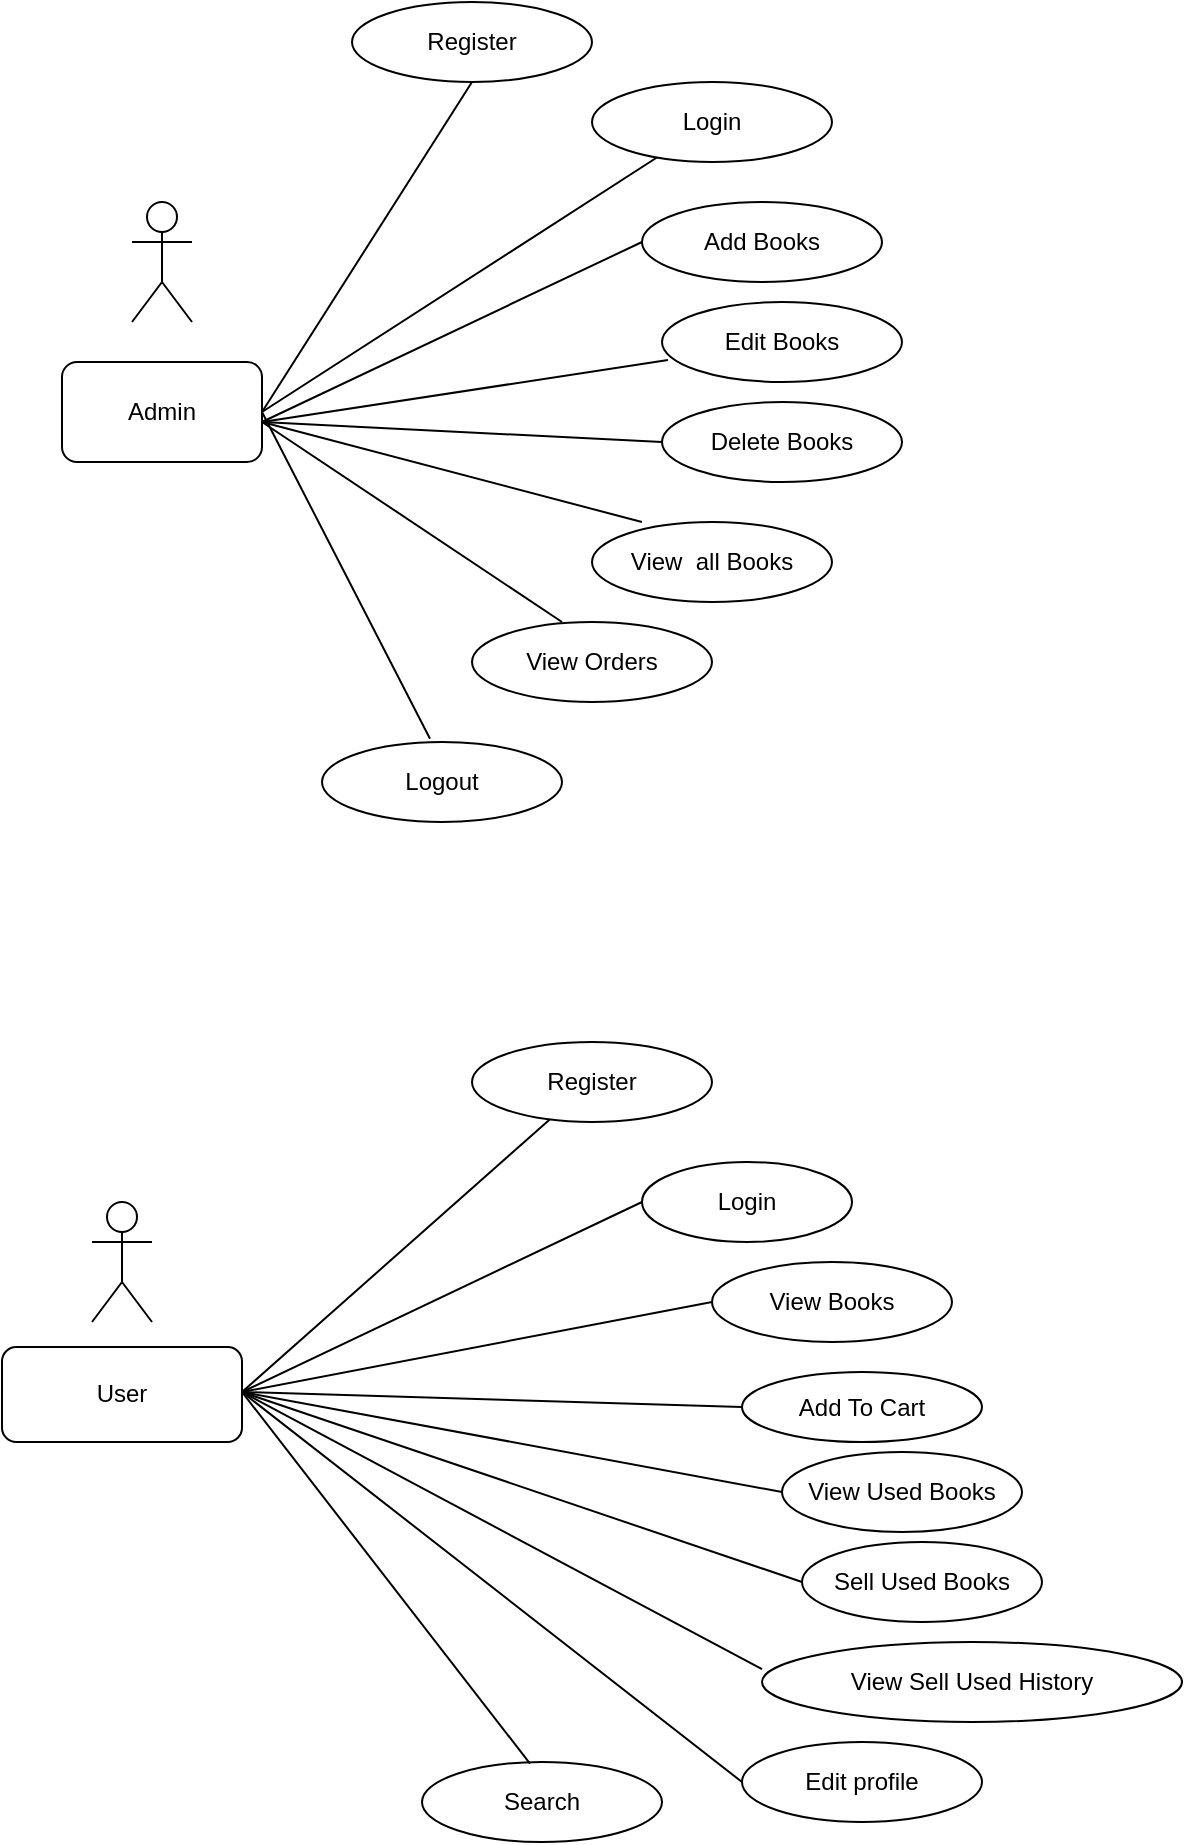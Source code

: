 <mxfile version="21.1.4" type="device">
  <diagram name="Page-1" id="ogtU3LzNdy-I8aaYnl3I">
    <mxGraphModel dx="880" dy="484" grid="1" gridSize="10" guides="1" tooltips="1" connect="1" arrows="1" fold="1" page="1" pageScale="1" pageWidth="850" pageHeight="1100" math="0" shadow="0">
      <root>
        <mxCell id="0" />
        <mxCell id="1" parent="0" />
        <mxCell id="Jfc9MSG-SvQLUjMFfGva-1" value="Login" style="ellipse;whiteSpace=wrap;html=1;" vertex="1" parent="1">
          <mxGeometry x="425" y="50" width="120" height="40" as="geometry" />
        </mxCell>
        <mxCell id="Jfc9MSG-SvQLUjMFfGva-2" value="Admin" style="rounded=1;whiteSpace=wrap;html=1;" vertex="1" parent="1">
          <mxGeometry x="160" y="190" width="100" height="50" as="geometry" />
        </mxCell>
        <mxCell id="Jfc9MSG-SvQLUjMFfGva-3" value="Add Books" style="ellipse;whiteSpace=wrap;html=1;" vertex="1" parent="1">
          <mxGeometry x="450" y="110" width="120" height="40" as="geometry" />
        </mxCell>
        <mxCell id="Jfc9MSG-SvQLUjMFfGva-4" value="Edit Books" style="ellipse;whiteSpace=wrap;html=1;" vertex="1" parent="1">
          <mxGeometry x="460" y="160" width="120" height="40" as="geometry" />
        </mxCell>
        <mxCell id="Jfc9MSG-SvQLUjMFfGva-5" value="Delete Books" style="ellipse;whiteSpace=wrap;html=1;" vertex="1" parent="1">
          <mxGeometry x="460" y="210" width="120" height="40" as="geometry" />
        </mxCell>
        <mxCell id="Jfc9MSG-SvQLUjMFfGva-6" value="View&amp;nbsp; all Books" style="ellipse;whiteSpace=wrap;html=1;" vertex="1" parent="1">
          <mxGeometry x="425" y="270" width="120" height="40" as="geometry" />
        </mxCell>
        <mxCell id="Jfc9MSG-SvQLUjMFfGva-7" value="View Orders" style="ellipse;whiteSpace=wrap;html=1;" vertex="1" parent="1">
          <mxGeometry x="365" y="320" width="120" height="40" as="geometry" />
        </mxCell>
        <mxCell id="Jfc9MSG-SvQLUjMFfGva-8" value="Register" style="ellipse;whiteSpace=wrap;html=1;" vertex="1" parent="1">
          <mxGeometry x="305" y="10" width="120" height="40" as="geometry" />
        </mxCell>
        <mxCell id="Jfc9MSG-SvQLUjMFfGva-9" value="" style="endArrow=none;html=1;rounded=0;exitX=1;exitY=0.5;exitDx=0;exitDy=0;entryX=0.5;entryY=1;entryDx=0;entryDy=0;" edge="1" parent="1" source="Jfc9MSG-SvQLUjMFfGva-2" target="Jfc9MSG-SvQLUjMFfGva-8">
          <mxGeometry width="50" height="50" relative="1" as="geometry">
            <mxPoint x="400" y="280" as="sourcePoint" />
            <mxPoint x="450" y="230" as="targetPoint" />
          </mxGeometry>
        </mxCell>
        <mxCell id="Jfc9MSG-SvQLUjMFfGva-11" value="" style="endArrow=none;html=1;rounded=0;exitX=1;exitY=0.5;exitDx=0;exitDy=0;" edge="1" parent="1" source="Jfc9MSG-SvQLUjMFfGva-2" target="Jfc9MSG-SvQLUjMFfGva-1">
          <mxGeometry width="50" height="50" relative="1" as="geometry">
            <mxPoint x="400" y="280" as="sourcePoint" />
            <mxPoint x="450" y="230" as="targetPoint" />
          </mxGeometry>
        </mxCell>
        <mxCell id="Jfc9MSG-SvQLUjMFfGva-12" value="" style="endArrow=none;html=1;rounded=0;entryX=0;entryY=0.5;entryDx=0;entryDy=0;" edge="1" parent="1" target="Jfc9MSG-SvQLUjMFfGva-3">
          <mxGeometry width="50" height="50" relative="1" as="geometry">
            <mxPoint x="260" y="220" as="sourcePoint" />
            <mxPoint x="450" y="230" as="targetPoint" />
          </mxGeometry>
        </mxCell>
        <mxCell id="Jfc9MSG-SvQLUjMFfGva-14" value="" style="endArrow=none;html=1;rounded=0;entryX=0.025;entryY=0.725;entryDx=0;entryDy=0;entryPerimeter=0;" edge="1" parent="1" target="Jfc9MSG-SvQLUjMFfGva-4">
          <mxGeometry width="50" height="50" relative="1" as="geometry">
            <mxPoint x="260" y="220" as="sourcePoint" />
            <mxPoint x="450" y="230" as="targetPoint" />
          </mxGeometry>
        </mxCell>
        <mxCell id="Jfc9MSG-SvQLUjMFfGva-15" value="" style="endArrow=none;html=1;rounded=0;entryX=0;entryY=0.5;entryDx=0;entryDy=0;" edge="1" parent="1" target="Jfc9MSG-SvQLUjMFfGva-5">
          <mxGeometry width="50" height="50" relative="1" as="geometry">
            <mxPoint x="260" y="220" as="sourcePoint" />
            <mxPoint x="450" y="230" as="targetPoint" />
          </mxGeometry>
        </mxCell>
        <mxCell id="Jfc9MSG-SvQLUjMFfGva-16" value="" style="endArrow=none;html=1;rounded=0;entryX=0.208;entryY=0;entryDx=0;entryDy=0;entryPerimeter=0;" edge="1" parent="1" target="Jfc9MSG-SvQLUjMFfGva-6">
          <mxGeometry width="50" height="50" relative="1" as="geometry">
            <mxPoint x="260" y="220" as="sourcePoint" />
            <mxPoint x="450" y="230" as="targetPoint" />
          </mxGeometry>
        </mxCell>
        <mxCell id="Jfc9MSG-SvQLUjMFfGva-17" value="" style="endArrow=none;html=1;rounded=0;entryX=0.375;entryY=0;entryDx=0;entryDy=0;entryPerimeter=0;" edge="1" parent="1" target="Jfc9MSG-SvQLUjMFfGva-7">
          <mxGeometry width="50" height="50" relative="1" as="geometry">
            <mxPoint x="260" y="220" as="sourcePoint" />
            <mxPoint x="450" y="230" as="targetPoint" />
          </mxGeometry>
        </mxCell>
        <mxCell id="Jfc9MSG-SvQLUjMFfGva-18" value="Logout" style="ellipse;whiteSpace=wrap;html=1;" vertex="1" parent="1">
          <mxGeometry x="290" y="380" width="120" height="40" as="geometry" />
        </mxCell>
        <mxCell id="Jfc9MSG-SvQLUjMFfGva-19" value="" style="endArrow=none;html=1;rounded=0;entryX=0.45;entryY=-0.04;entryDx=0;entryDy=0;entryPerimeter=0;" edge="1" parent="1" target="Jfc9MSG-SvQLUjMFfGva-18">
          <mxGeometry width="50" height="50" relative="1" as="geometry">
            <mxPoint x="260" y="215" as="sourcePoint" />
            <mxPoint x="290" y="320" as="targetPoint" />
          </mxGeometry>
        </mxCell>
        <mxCell id="Jfc9MSG-SvQLUjMFfGva-20" value="" style="shape=umlActor;verticalLabelPosition=bottom;verticalAlign=top;html=1;outlineConnect=0;" vertex="1" parent="1">
          <mxGeometry x="195" y="110" width="30" height="60" as="geometry" />
        </mxCell>
        <mxCell id="Jfc9MSG-SvQLUjMFfGva-29" value="Register" style="ellipse;whiteSpace=wrap;html=1;" vertex="1" parent="1">
          <mxGeometry x="365" y="530" width="120" height="40" as="geometry" />
        </mxCell>
        <mxCell id="Jfc9MSG-SvQLUjMFfGva-30" value="Login" style="ellipse;whiteSpace=wrap;html=1;" vertex="1" parent="1">
          <mxGeometry x="450" y="590" width="105" height="40" as="geometry" />
        </mxCell>
        <mxCell id="Jfc9MSG-SvQLUjMFfGva-31" value="View Books" style="ellipse;whiteSpace=wrap;html=1;" vertex="1" parent="1">
          <mxGeometry x="485" y="640" width="120" height="40" as="geometry" />
        </mxCell>
        <mxCell id="Jfc9MSG-SvQLUjMFfGva-32" value="Add To Cart" style="ellipse;whiteSpace=wrap;html=1;" vertex="1" parent="1">
          <mxGeometry x="500" y="695" width="120" height="35" as="geometry" />
        </mxCell>
        <mxCell id="Jfc9MSG-SvQLUjMFfGva-33" value="View Used Books" style="ellipse;whiteSpace=wrap;html=1;" vertex="1" parent="1">
          <mxGeometry x="520" y="735" width="120" height="40" as="geometry" />
        </mxCell>
        <mxCell id="Jfc9MSG-SvQLUjMFfGva-34" value="Sell Used Books" style="ellipse;whiteSpace=wrap;html=1;" vertex="1" parent="1">
          <mxGeometry x="530" y="780" width="120" height="40" as="geometry" />
        </mxCell>
        <mxCell id="Jfc9MSG-SvQLUjMFfGva-37" value="Edit profile" style="ellipse;whiteSpace=wrap;html=1;" vertex="1" parent="1">
          <mxGeometry x="500" y="880" width="120" height="40" as="geometry" />
        </mxCell>
        <mxCell id="Jfc9MSG-SvQLUjMFfGva-38" value="Search" style="ellipse;whiteSpace=wrap;html=1;" vertex="1" parent="1">
          <mxGeometry x="340" y="890" width="120" height="40" as="geometry" />
        </mxCell>
        <mxCell id="Jfc9MSG-SvQLUjMFfGva-39" value="" style="endArrow=none;html=1;rounded=0;exitX=1;exitY=0.25;exitDx=0;exitDy=0;" edge="1" parent="1" target="Jfc9MSG-SvQLUjMFfGva-29">
          <mxGeometry width="50" height="50" relative="1" as="geometry">
            <mxPoint x="250" y="705" as="sourcePoint" />
            <mxPoint x="450" y="840" as="targetPoint" />
          </mxGeometry>
        </mxCell>
        <mxCell id="Jfc9MSG-SvQLUjMFfGva-40" value="" style="endArrow=none;html=1;rounded=0;exitX=1;exitY=0.25;exitDx=0;exitDy=0;entryX=0;entryY=0.5;entryDx=0;entryDy=0;" edge="1" parent="1" target="Jfc9MSG-SvQLUjMFfGva-30">
          <mxGeometry width="50" height="50" relative="1" as="geometry">
            <mxPoint x="250" y="705" as="sourcePoint" />
            <mxPoint x="430" y="660" as="targetPoint" />
          </mxGeometry>
        </mxCell>
        <mxCell id="Jfc9MSG-SvQLUjMFfGva-41" value="" style="endArrow=none;html=1;rounded=0;exitX=1;exitY=0.25;exitDx=0;exitDy=0;entryX=0;entryY=0.5;entryDx=0;entryDy=0;" edge="1" parent="1" target="Jfc9MSG-SvQLUjMFfGva-31">
          <mxGeometry width="50" height="50" relative="1" as="geometry">
            <mxPoint x="250" y="705" as="sourcePoint" />
            <mxPoint x="450" y="810" as="targetPoint" />
          </mxGeometry>
        </mxCell>
        <mxCell id="Jfc9MSG-SvQLUjMFfGva-42" value="" style="endArrow=none;html=1;rounded=0;exitX=1;exitY=0.25;exitDx=0;exitDy=0;entryX=0;entryY=0.5;entryDx=0;entryDy=0;" edge="1" parent="1" target="Jfc9MSG-SvQLUjMFfGva-32">
          <mxGeometry width="50" height="50" relative="1" as="geometry">
            <mxPoint x="250" y="705" as="sourcePoint" />
            <mxPoint x="450" y="810" as="targetPoint" />
          </mxGeometry>
        </mxCell>
        <mxCell id="Jfc9MSG-SvQLUjMFfGva-43" value="" style="endArrow=none;html=1;rounded=0;exitX=1;exitY=0.25;exitDx=0;exitDy=0;entryX=0;entryY=0.5;entryDx=0;entryDy=0;" edge="1" parent="1" target="Jfc9MSG-SvQLUjMFfGva-33">
          <mxGeometry width="50" height="50" relative="1" as="geometry">
            <mxPoint x="250" y="705" as="sourcePoint" />
            <mxPoint x="450" y="810" as="targetPoint" />
          </mxGeometry>
        </mxCell>
        <mxCell id="Jfc9MSG-SvQLUjMFfGva-44" value="" style="endArrow=none;html=1;rounded=0;exitX=1;exitY=0.25;exitDx=0;exitDy=0;entryX=0;entryY=0.5;entryDx=0;entryDy=0;" edge="1" parent="1" target="Jfc9MSG-SvQLUjMFfGva-34">
          <mxGeometry width="50" height="50" relative="1" as="geometry">
            <mxPoint x="250" y="705" as="sourcePoint" />
            <mxPoint x="450" y="810" as="targetPoint" />
          </mxGeometry>
        </mxCell>
        <mxCell id="Jfc9MSG-SvQLUjMFfGva-35" value="View Sell Used History" style="ellipse;whiteSpace=wrap;html=1;" vertex="1" parent="1">
          <mxGeometry x="510" y="830" width="210" height="40" as="geometry" />
        </mxCell>
        <mxCell id="Jfc9MSG-SvQLUjMFfGva-47" value="" style="endArrow=none;html=1;rounded=0;exitX=1;exitY=0.25;exitDx=0;exitDy=0;entryX=0;entryY=0.34;entryDx=0;entryDy=0;entryPerimeter=0;" edge="1" parent="1" target="Jfc9MSG-SvQLUjMFfGva-35">
          <mxGeometry width="50" height="50" relative="1" as="geometry">
            <mxPoint x="250" y="705" as="sourcePoint" />
            <mxPoint x="450" y="810" as="targetPoint" />
          </mxGeometry>
        </mxCell>
        <mxCell id="Jfc9MSG-SvQLUjMFfGva-48" value="" style="endArrow=none;html=1;rounded=0;exitX=1;exitY=0.25;exitDx=0;exitDy=0;entryX=0;entryY=0.5;entryDx=0;entryDy=0;" edge="1" parent="1" target="Jfc9MSG-SvQLUjMFfGva-37">
          <mxGeometry width="50" height="50" relative="1" as="geometry">
            <mxPoint x="250" y="705" as="sourcePoint" />
            <mxPoint x="420" y="930" as="targetPoint" />
          </mxGeometry>
        </mxCell>
        <mxCell id="Jfc9MSG-SvQLUjMFfGva-52" value="" style="endArrow=none;html=1;rounded=0;exitX=1;exitY=0.25;exitDx=0;exitDy=0;entryX=0.45;entryY=0.02;entryDx=0;entryDy=0;entryPerimeter=0;" edge="1" parent="1" target="Jfc9MSG-SvQLUjMFfGva-38">
          <mxGeometry width="50" height="50" relative="1" as="geometry">
            <mxPoint x="250" y="705" as="sourcePoint" />
            <mxPoint x="450" y="810" as="targetPoint" />
          </mxGeometry>
        </mxCell>
        <mxCell id="Jfc9MSG-SvQLUjMFfGva-59" value="" style="shape=umlActor;verticalLabelPosition=bottom;verticalAlign=top;html=1;outlineConnect=0;" vertex="1" parent="1">
          <mxGeometry x="175" y="610" width="30" height="60" as="geometry" />
        </mxCell>
        <mxCell id="Jfc9MSG-SvQLUjMFfGva-63" value="User" style="rounded=1;whiteSpace=wrap;html=1;" vertex="1" parent="1">
          <mxGeometry x="130" y="682.5" width="120" height="47.5" as="geometry" />
        </mxCell>
      </root>
    </mxGraphModel>
  </diagram>
</mxfile>
